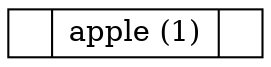 digraph BSTree {
  node [shape=record, height=0.1];
  node140283329134864 [label="<left> | <key> apple (1) | <right> "];
}
